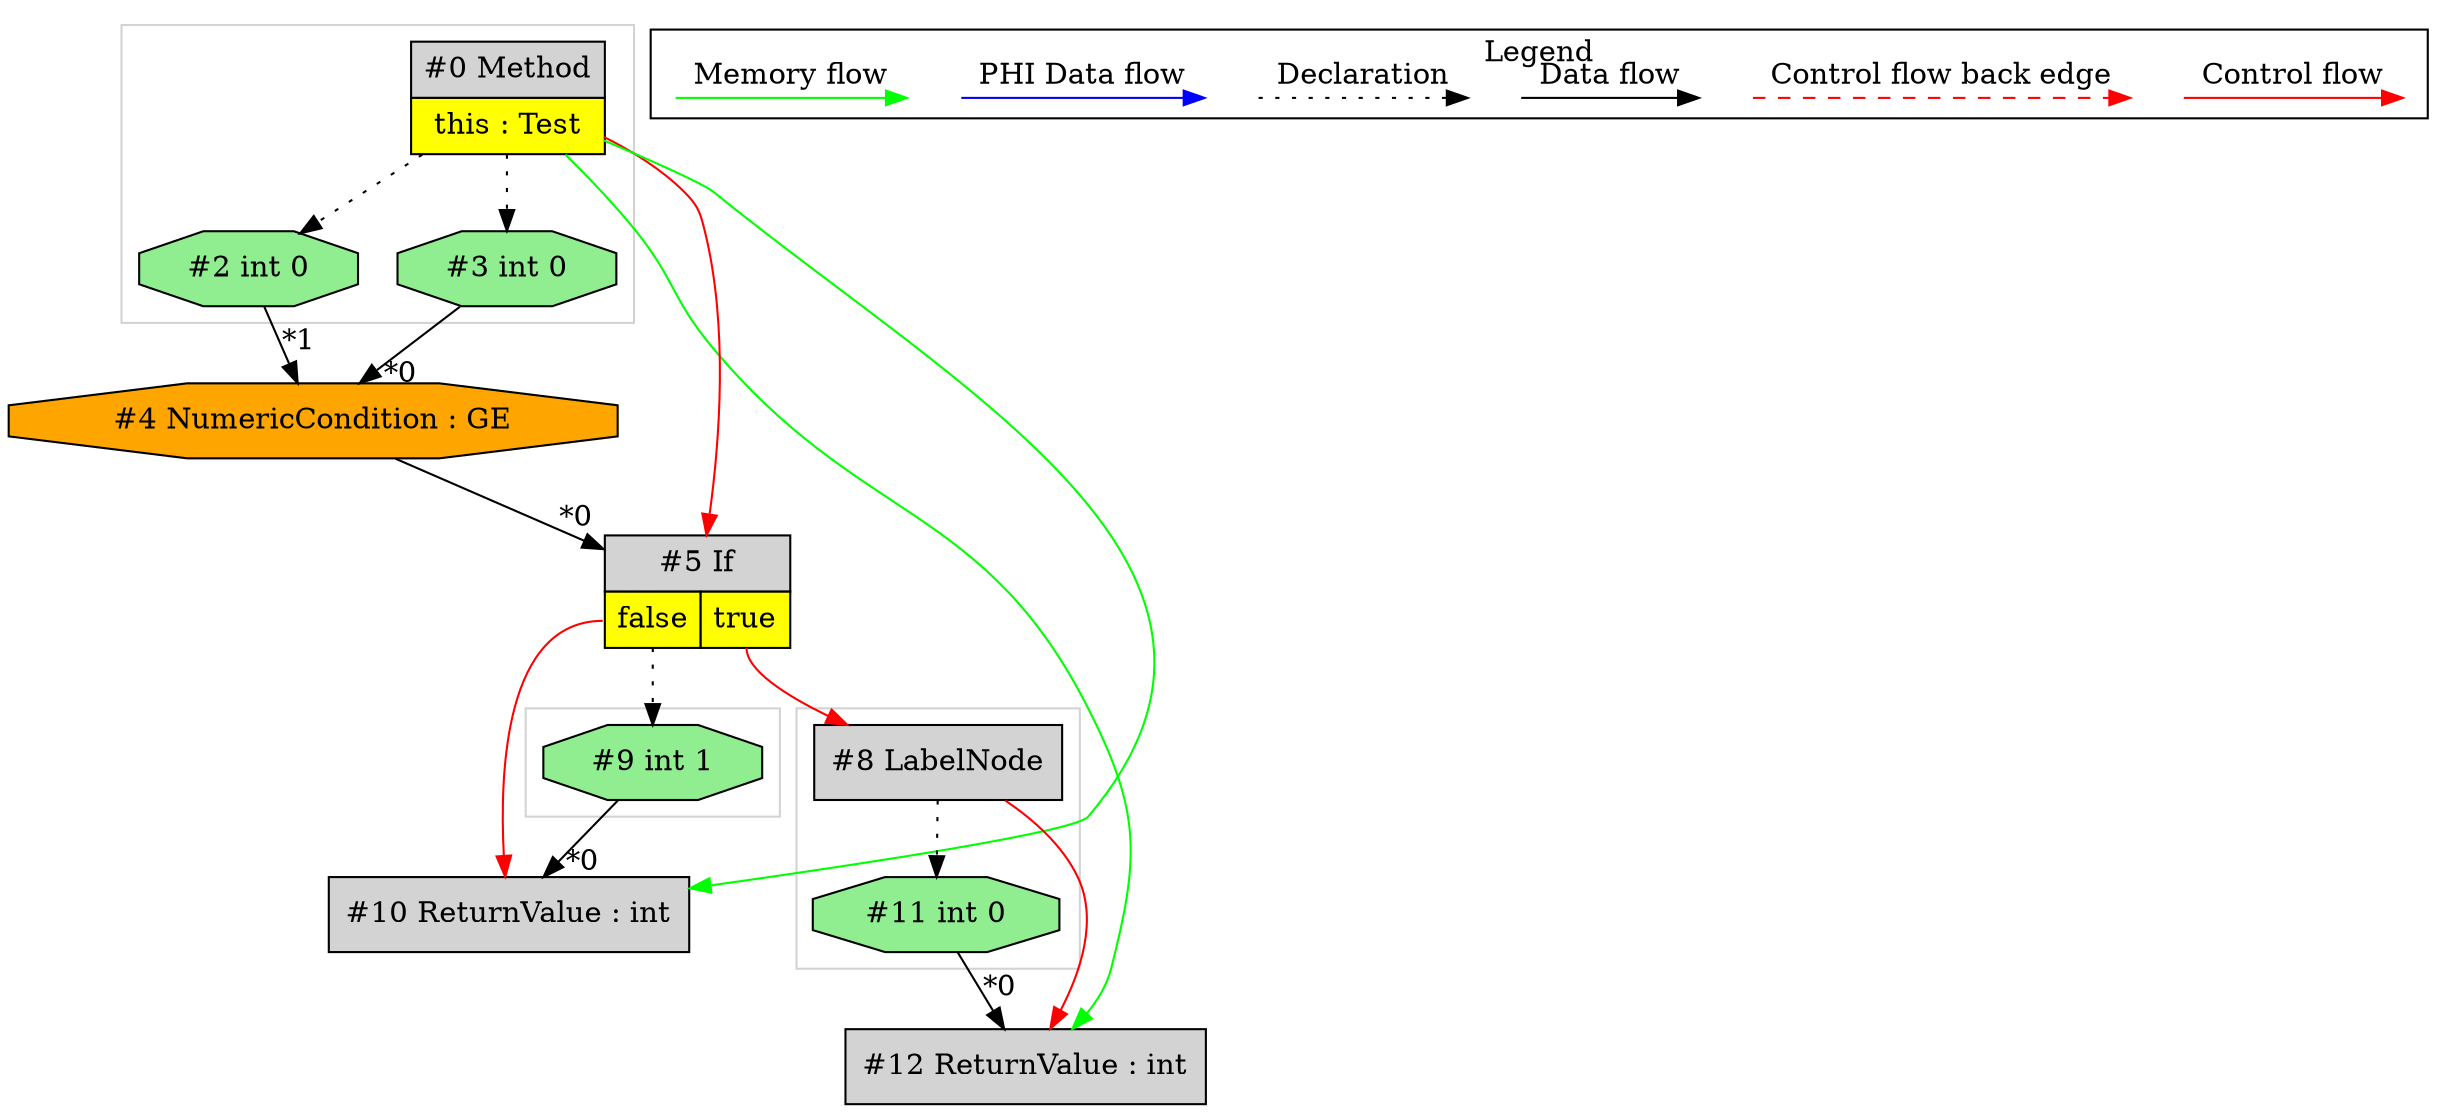 digraph {
 ordering="in";
 node0[margin="0", label=<<table border="0" cellborder="1" cellspacing="0" cellpadding="5"><tr><td colspan="1">#0 Method</td></tr><tr><td port="prj1" bgcolor="yellow">this : Test</td></tr></table>>,shape=none, fillcolor=lightgrey, style=filled];
 node12[label="#12 ReturnValue : int",shape=box, fillcolor=lightgrey, style=filled];
 node11 -> node12[headlabel="*0", labeldistance=2];
 node8 -> node12[labeldistance=2, color=red, fontcolor=red];
 node0 -> node12[labeldistance=2, color=green, constraint=false];
 node8[label="#8 LabelNode",shape=box, fillcolor=lightgrey, style=filled];
 node5:prj6 -> node8[labeldistance=2, color=red, fontcolor=red];
 node5[margin="0", label=<<table border="0" cellborder="1" cellspacing="0" cellpadding="5"><tr><td colspan="2">#5 If</td></tr><tr><td port="prj7" bgcolor="yellow">false</td><td port="prj6" bgcolor="yellow">true</td></tr></table>>,shape=none, fillcolor=lightgrey, style=filled];
 node4 -> node5[headlabel="*0", labeldistance=2];
 node0 -> node5[labeldistance=2, color=red, fontcolor=red];
 node4[label="#4 NumericCondition : GE",shape=octagon, fillcolor=orange, style=filled];
 node3 -> node4[headlabel="*0", labeldistance=2];
 node2 -> node4[headlabel="*1", labeldistance=2];
 node2[label="#2 int 0",shape=octagon, fillcolor=lightgreen, style=filled];
 node0 -> node2[style=dotted];
 node3[label="#3 int 0",shape=octagon, fillcolor=lightgreen, style=filled];
 node0 -> node3[style=dotted];
 node10[label="#10 ReturnValue : int",shape=box, fillcolor=lightgrey, style=filled];
 node9 -> node10[headlabel="*0", labeldistance=2];
 node5:prj7 -> node10[labeldistance=2, color=red, fontcolor=red];
 node0 -> node10[labeldistance=2, color=green, constraint=false];
 node9[label="#9 int 1",shape=octagon, fillcolor=lightgreen, style=filled];
 node5:prj7 -> node9[style=dotted];
 node11[label="#11 int 0",shape=octagon, fillcolor=lightgreen, style=filled];
 node8 -> node11[style=dotted];
 subgraph cluster_0 {
  color=lightgray;
  node8;
  node11;
 }
 subgraph cluster_1 {
  color=lightgray;
  node9;
 }
 subgraph cluster_2 {
  color=lightgray;
  node0;
  node2;
  node3;
 }
 subgraph cluster_000 {
  label = "Legend";
  node [shape=point]
  {
   rank=same;
   c0 [style = invis];
   c1 [style = invis];
   c2 [style = invis];
   c3 [style = invis];
   d0 [style = invis];
   d1 [style = invis];
   d2 [style = invis];
   d3 [style = invis];
   d4 [style = invis];
   d5 [style = invis];
   d6 [style = invis];
   d7 [style = invis];
  }
  c0 -> c1 [label="Control flow", style=solid, color=red]
  c2 -> c3 [label="Control flow back edge", style=dashed, color=red]
  d0 -> d1 [label="Data flow"]
  d2 -> d3 [label="Declaration", style=dotted]
  d4 -> d5 [label="PHI Data flow", color=blue]
  d6 -> d7 [label="Memory flow", color=green]
 }

}

